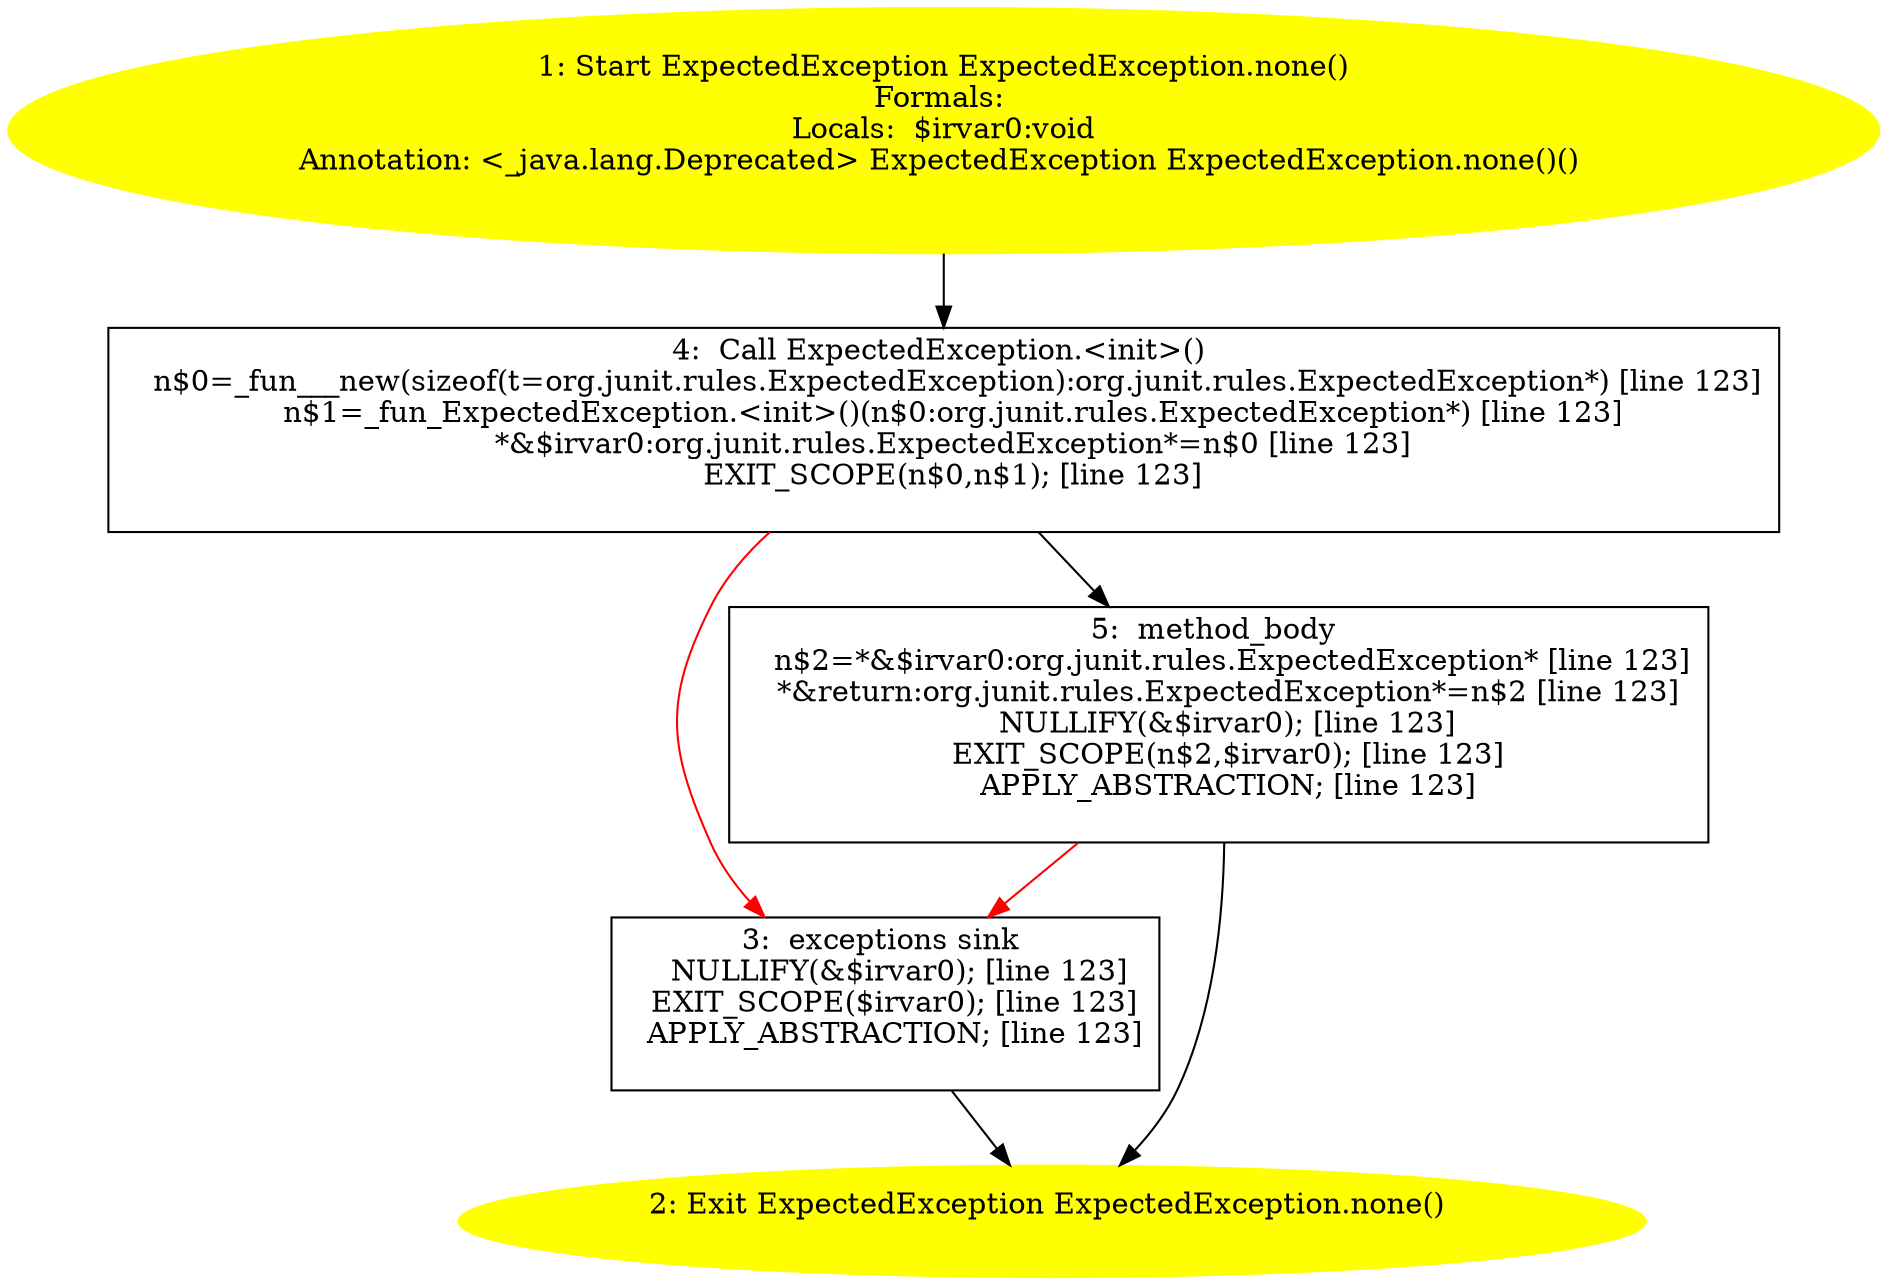 /* @generated */
digraph cfg {
"org.junit.rules.ExpectedException.none():org.junit.rules.ExpectedException.3a7d0f64435c8552e6986461598d0fbe_1" [label="1: Start ExpectedException ExpectedException.none()\nFormals: \nLocals:  $irvar0:void\nAnnotation: <_java.lang.Deprecated> ExpectedException ExpectedException.none()() \n  " color=yellow style=filled]
	

	 "org.junit.rules.ExpectedException.none():org.junit.rules.ExpectedException.3a7d0f64435c8552e6986461598d0fbe_1" -> "org.junit.rules.ExpectedException.none():org.junit.rules.ExpectedException.3a7d0f64435c8552e6986461598d0fbe_4" ;
"org.junit.rules.ExpectedException.none():org.junit.rules.ExpectedException.3a7d0f64435c8552e6986461598d0fbe_2" [label="2: Exit ExpectedException ExpectedException.none() \n  " color=yellow style=filled]
	

"org.junit.rules.ExpectedException.none():org.junit.rules.ExpectedException.3a7d0f64435c8552e6986461598d0fbe_3" [label="3:  exceptions sink \n   NULLIFY(&$irvar0); [line 123]\n  EXIT_SCOPE($irvar0); [line 123]\n  APPLY_ABSTRACTION; [line 123]\n " shape="box"]
	

	 "org.junit.rules.ExpectedException.none():org.junit.rules.ExpectedException.3a7d0f64435c8552e6986461598d0fbe_3" -> "org.junit.rules.ExpectedException.none():org.junit.rules.ExpectedException.3a7d0f64435c8552e6986461598d0fbe_2" ;
"org.junit.rules.ExpectedException.none():org.junit.rules.ExpectedException.3a7d0f64435c8552e6986461598d0fbe_4" [label="4:  Call ExpectedException.<init>() \n   n$0=_fun___new(sizeof(t=org.junit.rules.ExpectedException):org.junit.rules.ExpectedException*) [line 123]\n  n$1=_fun_ExpectedException.<init>()(n$0:org.junit.rules.ExpectedException*) [line 123]\n  *&$irvar0:org.junit.rules.ExpectedException*=n$0 [line 123]\n  EXIT_SCOPE(n$0,n$1); [line 123]\n " shape="box"]
	

	 "org.junit.rules.ExpectedException.none():org.junit.rules.ExpectedException.3a7d0f64435c8552e6986461598d0fbe_4" -> "org.junit.rules.ExpectedException.none():org.junit.rules.ExpectedException.3a7d0f64435c8552e6986461598d0fbe_5" ;
	 "org.junit.rules.ExpectedException.none():org.junit.rules.ExpectedException.3a7d0f64435c8552e6986461598d0fbe_4" -> "org.junit.rules.ExpectedException.none():org.junit.rules.ExpectedException.3a7d0f64435c8552e6986461598d0fbe_3" [color="red" ];
"org.junit.rules.ExpectedException.none():org.junit.rules.ExpectedException.3a7d0f64435c8552e6986461598d0fbe_5" [label="5:  method_body \n   n$2=*&$irvar0:org.junit.rules.ExpectedException* [line 123]\n  *&return:org.junit.rules.ExpectedException*=n$2 [line 123]\n  NULLIFY(&$irvar0); [line 123]\n  EXIT_SCOPE(n$2,$irvar0); [line 123]\n  APPLY_ABSTRACTION; [line 123]\n " shape="box"]
	

	 "org.junit.rules.ExpectedException.none():org.junit.rules.ExpectedException.3a7d0f64435c8552e6986461598d0fbe_5" -> "org.junit.rules.ExpectedException.none():org.junit.rules.ExpectedException.3a7d0f64435c8552e6986461598d0fbe_2" ;
	 "org.junit.rules.ExpectedException.none():org.junit.rules.ExpectedException.3a7d0f64435c8552e6986461598d0fbe_5" -> "org.junit.rules.ExpectedException.none():org.junit.rules.ExpectedException.3a7d0f64435c8552e6986461598d0fbe_3" [color="red" ];
}
